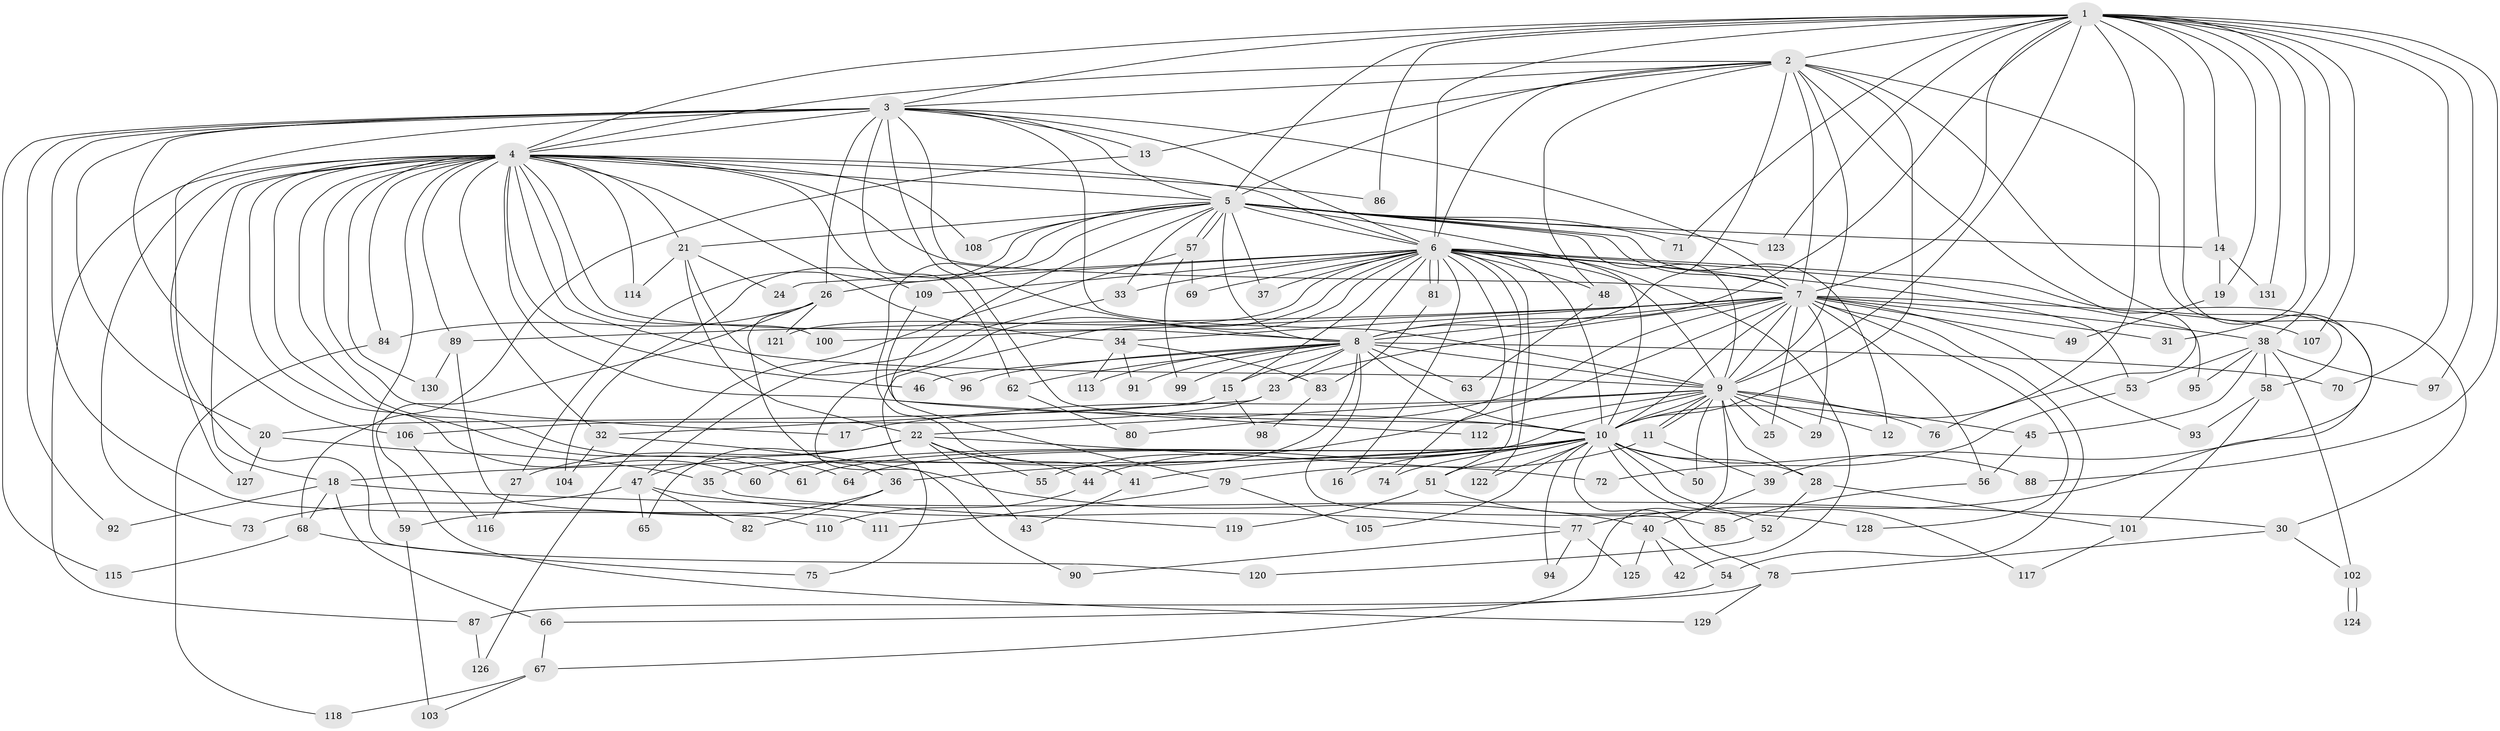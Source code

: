 // coarse degree distribution, {13: 0.010869565217391304, 18: 0.010869565217391304, 3: 0.2717391304347826, 22: 0.010869565217391304, 4: 0.16304347826086957, 27: 0.010869565217391304, 2: 0.34782608695652173, 5: 0.05434782608695652, 9: 0.010869565217391304, 20: 0.043478260869565216, 26: 0.010869565217391304, 6: 0.021739130434782608, 8: 0.010869565217391304, 24: 0.010869565217391304, 1: 0.010869565217391304}
// Generated by graph-tools (version 1.1) at 2025/36/03/04/25 23:36:23]
// undirected, 131 vertices, 287 edges
graph export_dot {
  node [color=gray90,style=filled];
  1;
  2;
  3;
  4;
  5;
  6;
  7;
  8;
  9;
  10;
  11;
  12;
  13;
  14;
  15;
  16;
  17;
  18;
  19;
  20;
  21;
  22;
  23;
  24;
  25;
  26;
  27;
  28;
  29;
  30;
  31;
  32;
  33;
  34;
  35;
  36;
  37;
  38;
  39;
  40;
  41;
  42;
  43;
  44;
  45;
  46;
  47;
  48;
  49;
  50;
  51;
  52;
  53;
  54;
  55;
  56;
  57;
  58;
  59;
  60;
  61;
  62;
  63;
  64;
  65;
  66;
  67;
  68;
  69;
  70;
  71;
  72;
  73;
  74;
  75;
  76;
  77;
  78;
  79;
  80;
  81;
  82;
  83;
  84;
  85;
  86;
  87;
  88;
  89;
  90;
  91;
  92;
  93;
  94;
  95;
  96;
  97;
  98;
  99;
  100;
  101;
  102;
  103;
  104;
  105;
  106;
  107;
  108;
  109;
  110;
  111;
  112;
  113;
  114;
  115;
  116;
  117;
  118;
  119;
  120;
  121;
  122;
  123;
  124;
  125;
  126;
  127;
  128;
  129;
  130;
  131;
  1 -- 2;
  1 -- 3;
  1 -- 4;
  1 -- 5;
  1 -- 6;
  1 -- 7;
  1 -- 8;
  1 -- 9;
  1 -- 10;
  1 -- 14;
  1 -- 19;
  1 -- 31;
  1 -- 38;
  1 -- 39;
  1 -- 70;
  1 -- 71;
  1 -- 86;
  1 -- 88;
  1 -- 97;
  1 -- 107;
  1 -- 123;
  1 -- 131;
  2 -- 3;
  2 -- 4;
  2 -- 5;
  2 -- 6;
  2 -- 7;
  2 -- 8;
  2 -- 9;
  2 -- 10;
  2 -- 13;
  2 -- 30;
  2 -- 48;
  2 -- 76;
  2 -- 77;
  3 -- 4;
  3 -- 5;
  3 -- 6;
  3 -- 7;
  3 -- 8;
  3 -- 9;
  3 -- 10;
  3 -- 13;
  3 -- 20;
  3 -- 26;
  3 -- 62;
  3 -- 92;
  3 -- 106;
  3 -- 111;
  3 -- 115;
  3 -- 120;
  4 -- 5;
  4 -- 6;
  4 -- 7;
  4 -- 8;
  4 -- 9;
  4 -- 10;
  4 -- 17;
  4 -- 18;
  4 -- 21;
  4 -- 32;
  4 -- 34;
  4 -- 46;
  4 -- 59;
  4 -- 60;
  4 -- 61;
  4 -- 64;
  4 -- 73;
  4 -- 84;
  4 -- 86;
  4 -- 87;
  4 -- 89;
  4 -- 100;
  4 -- 108;
  4 -- 109;
  4 -- 114;
  4 -- 127;
  4 -- 130;
  5 -- 6;
  5 -- 7;
  5 -- 8;
  5 -- 9;
  5 -- 10;
  5 -- 12;
  5 -- 14;
  5 -- 21;
  5 -- 27;
  5 -- 33;
  5 -- 37;
  5 -- 41;
  5 -- 57;
  5 -- 57;
  5 -- 71;
  5 -- 79;
  5 -- 104;
  5 -- 108;
  5 -- 123;
  6 -- 7;
  6 -- 8;
  6 -- 9;
  6 -- 10;
  6 -- 15;
  6 -- 16;
  6 -- 24;
  6 -- 26;
  6 -- 33;
  6 -- 37;
  6 -- 42;
  6 -- 48;
  6 -- 51;
  6 -- 53;
  6 -- 58;
  6 -- 69;
  6 -- 74;
  6 -- 75;
  6 -- 81;
  6 -- 81;
  6 -- 90;
  6 -- 95;
  6 -- 109;
  6 -- 121;
  6 -- 122;
  7 -- 8;
  7 -- 9;
  7 -- 10;
  7 -- 23;
  7 -- 25;
  7 -- 29;
  7 -- 31;
  7 -- 34;
  7 -- 38;
  7 -- 49;
  7 -- 54;
  7 -- 55;
  7 -- 56;
  7 -- 80;
  7 -- 89;
  7 -- 93;
  7 -- 100;
  7 -- 107;
  7 -- 128;
  8 -- 9;
  8 -- 10;
  8 -- 15;
  8 -- 23;
  8 -- 35;
  8 -- 46;
  8 -- 62;
  8 -- 63;
  8 -- 70;
  8 -- 85;
  8 -- 91;
  8 -- 96;
  8 -- 99;
  8 -- 113;
  9 -- 10;
  9 -- 11;
  9 -- 11;
  9 -- 12;
  9 -- 17;
  9 -- 22;
  9 -- 25;
  9 -- 28;
  9 -- 29;
  9 -- 44;
  9 -- 45;
  9 -- 50;
  9 -- 67;
  9 -- 76;
  9 -- 112;
  10 -- 16;
  10 -- 18;
  10 -- 28;
  10 -- 36;
  10 -- 41;
  10 -- 50;
  10 -- 51;
  10 -- 52;
  10 -- 60;
  10 -- 61;
  10 -- 64;
  10 -- 74;
  10 -- 78;
  10 -- 88;
  10 -- 94;
  10 -- 105;
  10 -- 117;
  10 -- 122;
  11 -- 39;
  11 -- 79;
  13 -- 68;
  14 -- 19;
  14 -- 131;
  15 -- 20;
  15 -- 98;
  18 -- 30;
  18 -- 66;
  18 -- 68;
  18 -- 92;
  19 -- 49;
  20 -- 35;
  20 -- 127;
  21 -- 22;
  21 -- 24;
  21 -- 96;
  21 -- 114;
  22 -- 27;
  22 -- 43;
  22 -- 44;
  22 -- 47;
  22 -- 55;
  22 -- 65;
  22 -- 72;
  23 -- 32;
  23 -- 106;
  26 -- 36;
  26 -- 84;
  26 -- 121;
  26 -- 129;
  27 -- 116;
  28 -- 52;
  28 -- 101;
  30 -- 78;
  30 -- 102;
  32 -- 40;
  32 -- 104;
  33 -- 47;
  34 -- 83;
  34 -- 91;
  34 -- 113;
  35 -- 119;
  36 -- 59;
  36 -- 82;
  38 -- 45;
  38 -- 53;
  38 -- 58;
  38 -- 95;
  38 -- 97;
  38 -- 102;
  39 -- 40;
  40 -- 42;
  40 -- 54;
  40 -- 125;
  41 -- 43;
  44 -- 110;
  45 -- 56;
  47 -- 65;
  47 -- 73;
  47 -- 77;
  47 -- 82;
  48 -- 63;
  51 -- 119;
  51 -- 128;
  52 -- 120;
  53 -- 72;
  54 -- 66;
  56 -- 85;
  57 -- 69;
  57 -- 99;
  57 -- 126;
  58 -- 93;
  58 -- 101;
  59 -- 103;
  62 -- 80;
  66 -- 67;
  67 -- 103;
  67 -- 118;
  68 -- 75;
  68 -- 115;
  77 -- 90;
  77 -- 94;
  77 -- 125;
  78 -- 87;
  78 -- 129;
  79 -- 105;
  79 -- 111;
  81 -- 83;
  83 -- 98;
  84 -- 118;
  87 -- 126;
  89 -- 110;
  89 -- 130;
  101 -- 117;
  102 -- 124;
  102 -- 124;
  106 -- 116;
  109 -- 112;
}
